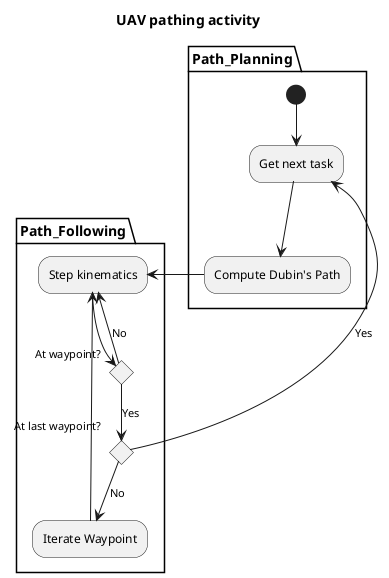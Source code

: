 @startuml

title UAV pathing activity

partition Path_Planning {
(*) --> "Get next task" as next
--> "Compute Dubin's Path"
}

partition Path_Following {
-r-> "Step kinematics" as step

step --> if "At waypoint?" then
  -->[Yes] if "At last waypoint?" then
            -->[Yes] next
          else
            -->[No] "Iterate Waypoint"
            -l-> step
          endif
else
  -->[No] step
endif
}


@enduml